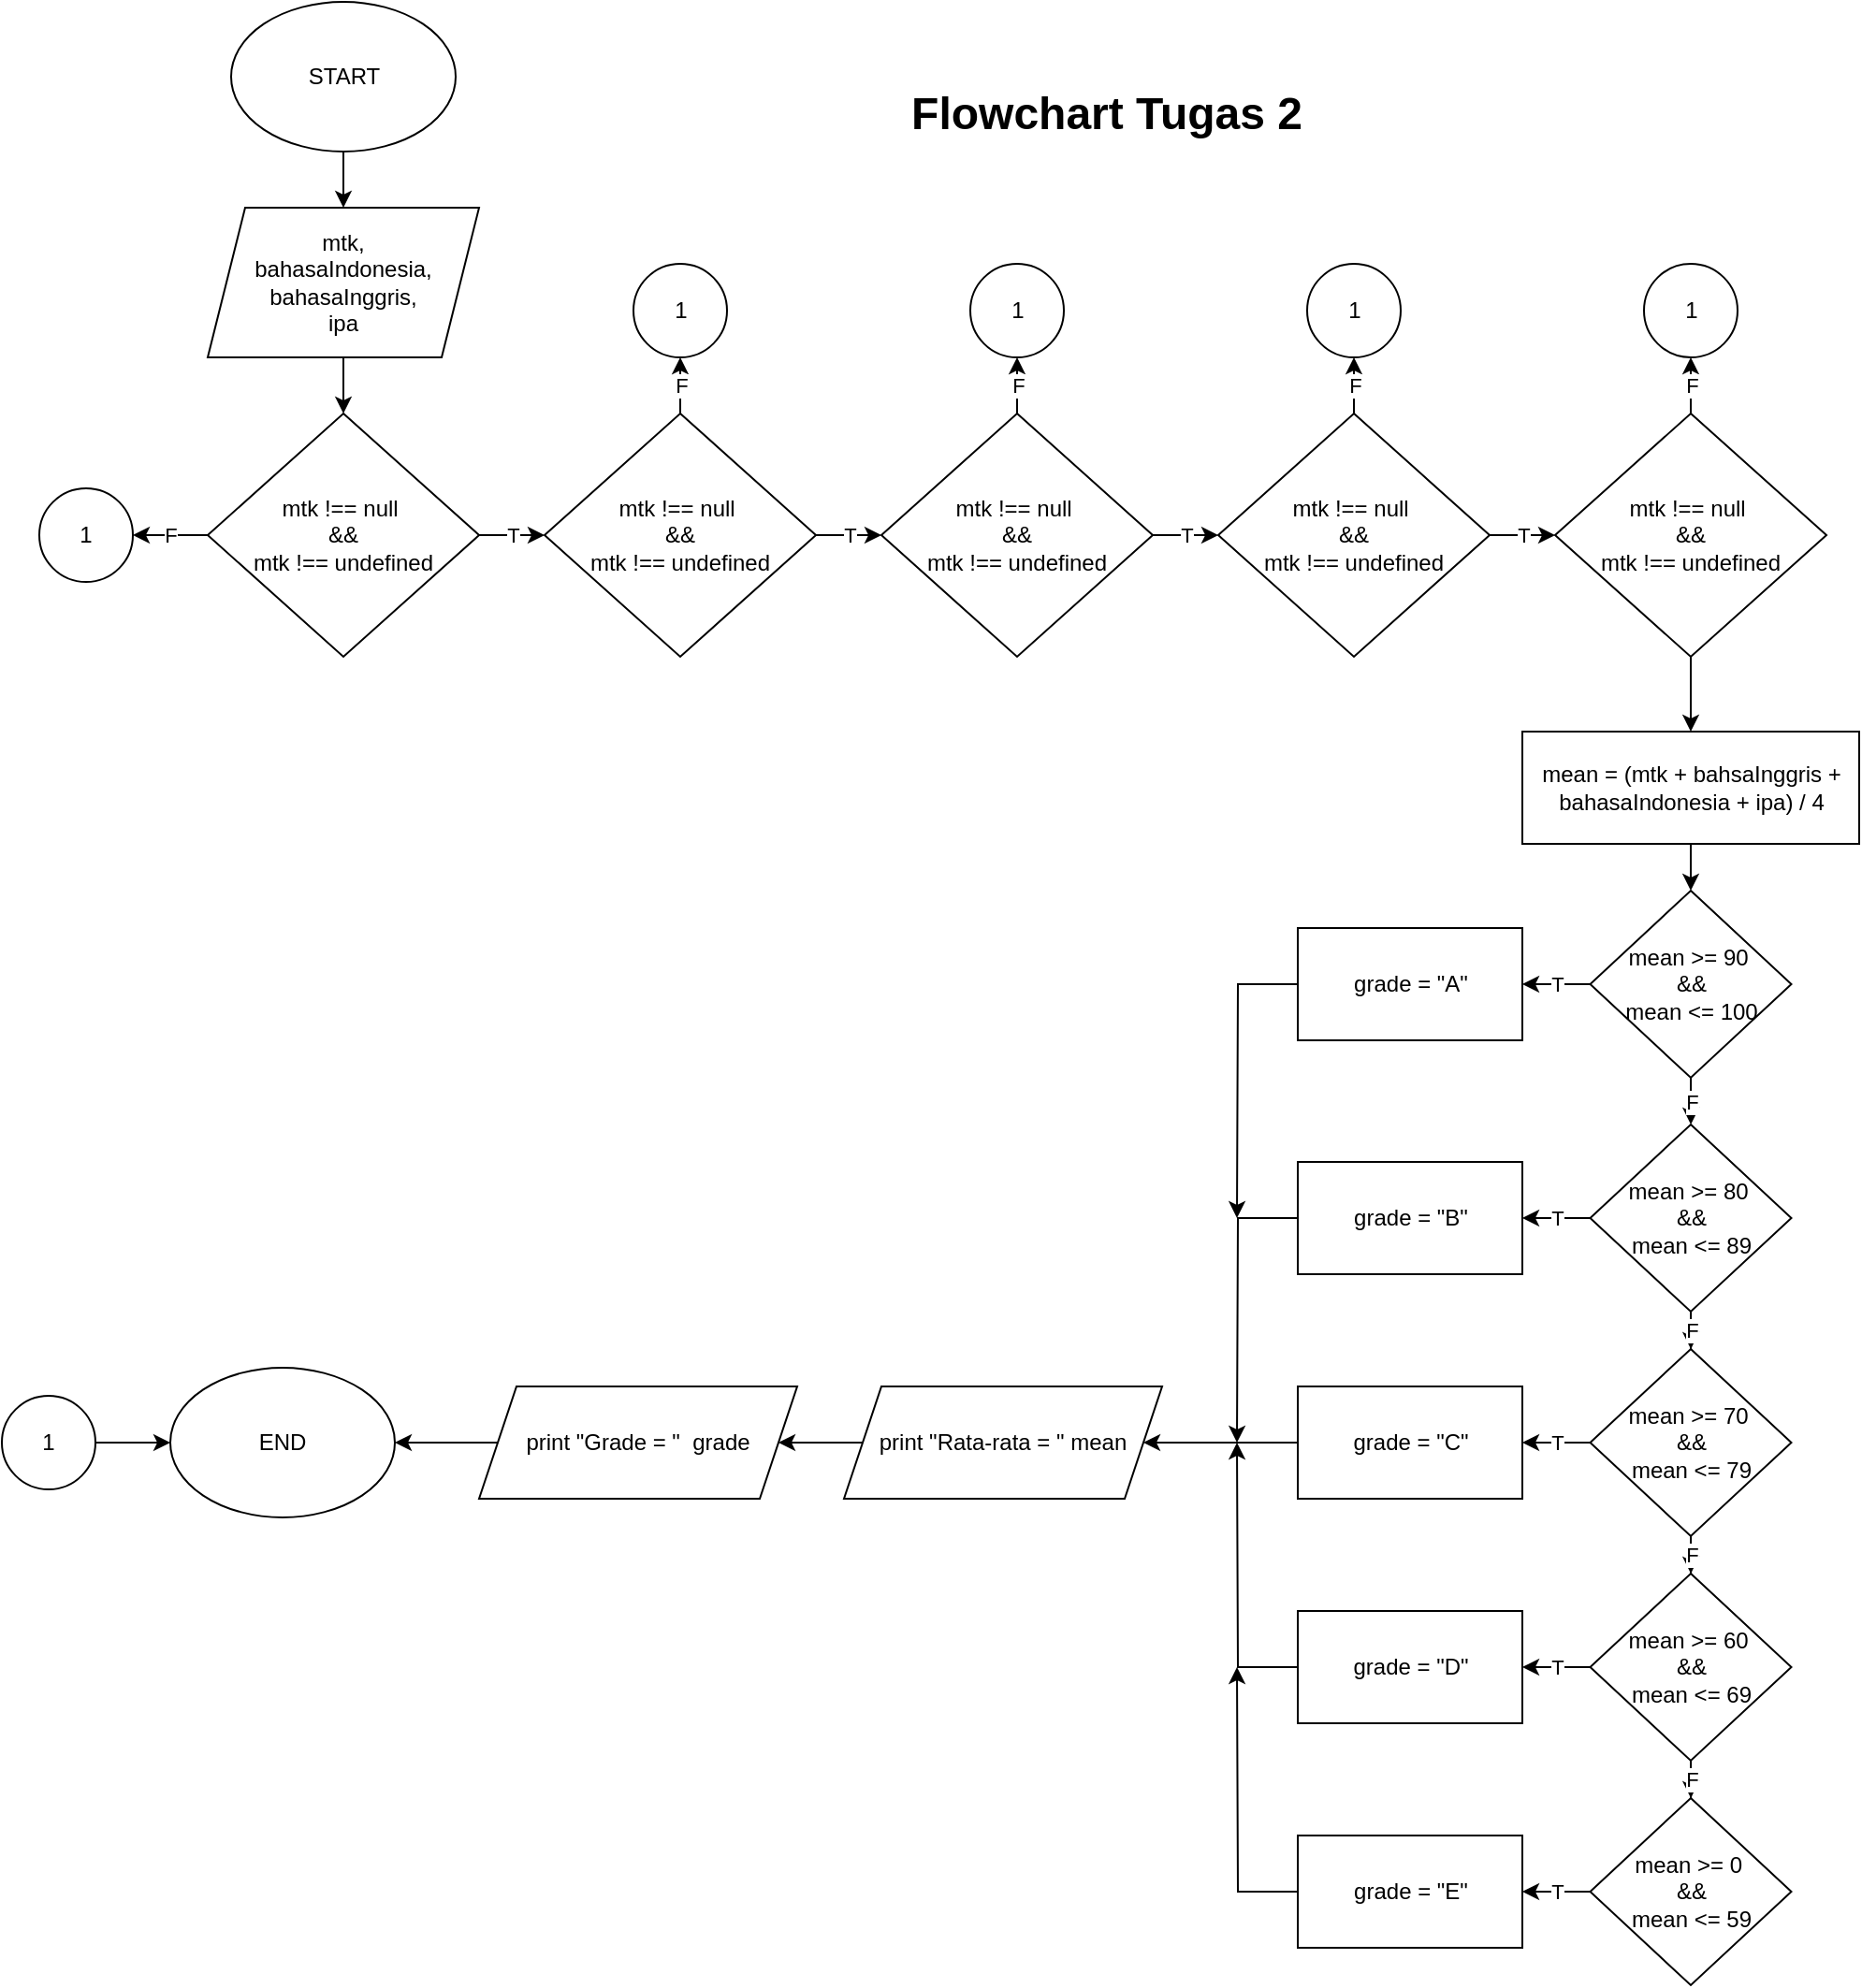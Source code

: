 <mxfile version="16.2.4" type="device"><diagram id="A1iFGpuFqpl0zTa3w-4y" name="Page-1"><mxGraphModel dx="1085" dy="531" grid="1" gridSize="10" guides="1" tooltips="1" connect="1" arrows="1" fold="1" page="1" pageScale="1" pageWidth="850" pageHeight="1100" math="0" shadow="0"><root><mxCell id="0"/><mxCell id="1" parent="0"/><mxCell id="K51eM-qCeEw5JJuKxDyH-26" style="edgeStyle=orthogonalEdgeStyle;rounded=0;orthogonalLoop=1;jettySize=auto;html=1;" edge="1" parent="1" source="K51eM-qCeEw5JJuKxDyH-1" target="K51eM-qCeEw5JJuKxDyH-2"><mxGeometry relative="1" as="geometry"/></mxCell><mxCell id="K51eM-qCeEw5JJuKxDyH-1" value="START" style="ellipse;whiteSpace=wrap;html=1;" vertex="1" parent="1"><mxGeometry x="142.5" y="30" width="120" height="80" as="geometry"/></mxCell><mxCell id="K51eM-qCeEw5JJuKxDyH-25" style="edgeStyle=orthogonalEdgeStyle;rounded=0;orthogonalLoop=1;jettySize=auto;html=1;entryX=0.5;entryY=0;entryDx=0;entryDy=0;" edge="1" parent="1" source="K51eM-qCeEw5JJuKxDyH-2" target="K51eM-qCeEw5JJuKxDyH-3"><mxGeometry relative="1" as="geometry"/></mxCell><mxCell id="K51eM-qCeEw5JJuKxDyH-2" value="mtk,&lt;br&gt;bahasaIndonesia,&lt;br&gt;bahasaInggris,&lt;br&gt;ipa" style="shape=parallelogram;perimeter=parallelogramPerimeter;whiteSpace=wrap;html=1;fixedSize=1;" vertex="1" parent="1"><mxGeometry x="130" y="140" width="145" height="80" as="geometry"/></mxCell><mxCell id="K51eM-qCeEw5JJuKxDyH-14" value="T" style="edgeStyle=orthogonalEdgeStyle;rounded=0;orthogonalLoop=1;jettySize=auto;html=1;entryX=0;entryY=0.5;entryDx=0;entryDy=0;" edge="1" parent="1" source="K51eM-qCeEw5JJuKxDyH-3" target="K51eM-qCeEw5JJuKxDyH-4"><mxGeometry relative="1" as="geometry"/></mxCell><mxCell id="K51eM-qCeEw5JJuKxDyH-20" value="F" style="edgeStyle=orthogonalEdgeStyle;rounded=0;orthogonalLoop=1;jettySize=auto;html=1;entryX=1;entryY=0.5;entryDx=0;entryDy=0;" edge="1" parent="1" source="K51eM-qCeEw5JJuKxDyH-3" target="K51eM-qCeEw5JJuKxDyH-19"><mxGeometry relative="1" as="geometry"/></mxCell><mxCell id="K51eM-qCeEw5JJuKxDyH-3" value="mtk !== null&amp;nbsp;&lt;br&gt;&amp;amp;&amp;amp;&lt;br&gt;mtk !== undefined" style="rhombus;whiteSpace=wrap;html=1;" vertex="1" parent="1"><mxGeometry x="130" y="250" width="145" height="130" as="geometry"/></mxCell><mxCell id="K51eM-qCeEw5JJuKxDyH-13" value="T" style="edgeStyle=orthogonalEdgeStyle;rounded=0;orthogonalLoop=1;jettySize=auto;html=1;" edge="1" parent="1" source="K51eM-qCeEw5JJuKxDyH-4" target="K51eM-qCeEw5JJuKxDyH-5"><mxGeometry relative="1" as="geometry"/></mxCell><mxCell id="K51eM-qCeEw5JJuKxDyH-21" value="F" style="edgeStyle=orthogonalEdgeStyle;rounded=0;orthogonalLoop=1;jettySize=auto;html=1;" edge="1" parent="1" source="K51eM-qCeEw5JJuKxDyH-4" target="K51eM-qCeEw5JJuKxDyH-15"><mxGeometry relative="1" as="geometry"/></mxCell><mxCell id="K51eM-qCeEw5JJuKxDyH-4" value="mtk !== null&amp;nbsp;&lt;br&gt;&amp;amp;&amp;amp;&lt;br&gt;mtk !== undefined" style="rhombus;whiteSpace=wrap;html=1;" vertex="1" parent="1"><mxGeometry x="310" y="250" width="145" height="130" as="geometry"/></mxCell><mxCell id="K51eM-qCeEw5JJuKxDyH-12" value="T" style="edgeStyle=orthogonalEdgeStyle;rounded=0;orthogonalLoop=1;jettySize=auto;html=1;" edge="1" parent="1" source="K51eM-qCeEw5JJuKxDyH-5" target="K51eM-qCeEw5JJuKxDyH-6"><mxGeometry relative="1" as="geometry"/></mxCell><mxCell id="K51eM-qCeEw5JJuKxDyH-22" value="F" style="edgeStyle=orthogonalEdgeStyle;rounded=0;orthogonalLoop=1;jettySize=auto;html=1;entryX=0.5;entryY=1;entryDx=0;entryDy=0;" edge="1" parent="1" source="K51eM-qCeEw5JJuKxDyH-5" target="K51eM-qCeEw5JJuKxDyH-16"><mxGeometry relative="1" as="geometry"/></mxCell><mxCell id="K51eM-qCeEw5JJuKxDyH-5" value="mtk !== null&amp;nbsp;&lt;br&gt;&amp;amp;&amp;amp;&lt;br&gt;mtk !== undefined" style="rhombus;whiteSpace=wrap;html=1;" vertex="1" parent="1"><mxGeometry x="490" y="250" width="145" height="130" as="geometry"/></mxCell><mxCell id="K51eM-qCeEw5JJuKxDyH-11" value="T" style="edgeStyle=orthogonalEdgeStyle;rounded=0;orthogonalLoop=1;jettySize=auto;html=1;" edge="1" parent="1" source="K51eM-qCeEw5JJuKxDyH-6" target="K51eM-qCeEw5JJuKxDyH-7"><mxGeometry relative="1" as="geometry"/></mxCell><mxCell id="K51eM-qCeEw5JJuKxDyH-23" value="F" style="edgeStyle=orthogonalEdgeStyle;rounded=0;orthogonalLoop=1;jettySize=auto;html=1;" edge="1" parent="1" source="K51eM-qCeEw5JJuKxDyH-6" target="K51eM-qCeEw5JJuKxDyH-17"><mxGeometry relative="1" as="geometry"/></mxCell><mxCell id="K51eM-qCeEw5JJuKxDyH-6" value="mtk !== null&amp;nbsp;&lt;br&gt;&amp;amp;&amp;amp;&lt;br&gt;mtk !== undefined" style="rhombus;whiteSpace=wrap;html=1;" vertex="1" parent="1"><mxGeometry x="670" y="250" width="145" height="130" as="geometry"/></mxCell><mxCell id="K51eM-qCeEw5JJuKxDyH-24" value="F" style="edgeStyle=orthogonalEdgeStyle;rounded=0;orthogonalLoop=1;jettySize=auto;html=1;" edge="1" parent="1" source="K51eM-qCeEw5JJuKxDyH-7" target="K51eM-qCeEw5JJuKxDyH-18"><mxGeometry relative="1" as="geometry"/></mxCell><mxCell id="K51eM-qCeEw5JJuKxDyH-31" style="edgeStyle=orthogonalEdgeStyle;rounded=0;orthogonalLoop=1;jettySize=auto;html=1;entryX=0.5;entryY=0;entryDx=0;entryDy=0;" edge="1" parent="1" source="K51eM-qCeEw5JJuKxDyH-7" target="K51eM-qCeEw5JJuKxDyH-30"><mxGeometry relative="1" as="geometry"/></mxCell><mxCell id="K51eM-qCeEw5JJuKxDyH-7" value="mtk !== null&amp;nbsp;&lt;br&gt;&amp;amp;&amp;amp;&lt;br&gt;mtk !== undefined" style="rhombus;whiteSpace=wrap;html=1;" vertex="1" parent="1"><mxGeometry x="850" y="250" width="145" height="130" as="geometry"/></mxCell><mxCell id="K51eM-qCeEw5JJuKxDyH-15" value="1" style="ellipse;whiteSpace=wrap;html=1;aspect=fixed;" vertex="1" parent="1"><mxGeometry x="357.5" y="170" width="50" height="50" as="geometry"/></mxCell><mxCell id="K51eM-qCeEw5JJuKxDyH-16" value="1" style="ellipse;whiteSpace=wrap;html=1;aspect=fixed;" vertex="1" parent="1"><mxGeometry x="537.5" y="170" width="50" height="50" as="geometry"/></mxCell><mxCell id="K51eM-qCeEw5JJuKxDyH-17" value="1" style="ellipse;whiteSpace=wrap;html=1;aspect=fixed;" vertex="1" parent="1"><mxGeometry x="717.5" y="170" width="50" height="50" as="geometry"/></mxCell><mxCell id="K51eM-qCeEw5JJuKxDyH-18" value="1" style="ellipse;whiteSpace=wrap;html=1;aspect=fixed;" vertex="1" parent="1"><mxGeometry x="897.5" y="170" width="50" height="50" as="geometry"/></mxCell><mxCell id="K51eM-qCeEw5JJuKxDyH-19" value="1" style="ellipse;whiteSpace=wrap;html=1;aspect=fixed;" vertex="1" parent="1"><mxGeometry x="40" y="290" width="50" height="50" as="geometry"/></mxCell><mxCell id="K51eM-qCeEw5JJuKxDyH-27" value="END" style="ellipse;whiteSpace=wrap;html=1;" vertex="1" parent="1"><mxGeometry x="110" y="760" width="120" height="80" as="geometry"/></mxCell><mxCell id="K51eM-qCeEw5JJuKxDyH-29" style="edgeStyle=orthogonalEdgeStyle;rounded=0;orthogonalLoop=1;jettySize=auto;html=1;entryX=0;entryY=0.5;entryDx=0;entryDy=0;" edge="1" parent="1" source="K51eM-qCeEw5JJuKxDyH-28" target="K51eM-qCeEw5JJuKxDyH-27"><mxGeometry relative="1" as="geometry"/></mxCell><mxCell id="K51eM-qCeEw5JJuKxDyH-28" value="1" style="ellipse;whiteSpace=wrap;html=1;aspect=fixed;" vertex="1" parent="1"><mxGeometry x="20" y="775" width="50" height="50" as="geometry"/></mxCell><mxCell id="K51eM-qCeEw5JJuKxDyH-42" style="edgeStyle=orthogonalEdgeStyle;rounded=0;orthogonalLoop=1;jettySize=auto;html=1;entryX=0.5;entryY=0;entryDx=0;entryDy=0;" edge="1" parent="1" source="K51eM-qCeEw5JJuKxDyH-30" target="K51eM-qCeEw5JJuKxDyH-32"><mxGeometry relative="1" as="geometry"/></mxCell><mxCell id="K51eM-qCeEw5JJuKxDyH-30" value="mean = (mtk + bahsaInggris + bahasaIndonesia + ipa) / 4" style="rounded=0;whiteSpace=wrap;html=1;" vertex="1" parent="1"><mxGeometry x="832.5" y="420" width="180" height="60" as="geometry"/></mxCell><mxCell id="K51eM-qCeEw5JJuKxDyH-43" value="T" style="edgeStyle=orthogonalEdgeStyle;rounded=0;orthogonalLoop=1;jettySize=auto;html=1;entryX=1;entryY=0.5;entryDx=0;entryDy=0;" edge="1" parent="1" source="K51eM-qCeEw5JJuKxDyH-32" target="K51eM-qCeEw5JJuKxDyH-33"><mxGeometry relative="1" as="geometry"/></mxCell><mxCell id="K51eM-qCeEw5JJuKxDyH-44" value="F" style="edgeStyle=orthogonalEdgeStyle;rounded=0;orthogonalLoop=1;jettySize=auto;html=1;" edge="1" parent="1" source="K51eM-qCeEw5JJuKxDyH-32" target="K51eM-qCeEw5JJuKxDyH-34"><mxGeometry relative="1" as="geometry"/></mxCell><mxCell id="K51eM-qCeEw5JJuKxDyH-32" value="mean &amp;gt;= 90&amp;nbsp;&lt;br&gt;&amp;amp;&amp;amp;&lt;br&gt;mean &amp;lt;= 100" style="rhombus;whiteSpace=wrap;html=1;" vertex="1" parent="1"><mxGeometry x="868.75" y="505" width="107.5" height="100" as="geometry"/></mxCell><mxCell id="K51eM-qCeEw5JJuKxDyH-59" style="edgeStyle=orthogonalEdgeStyle;rounded=0;orthogonalLoop=1;jettySize=auto;html=1;" edge="1" parent="1" source="K51eM-qCeEw5JJuKxDyH-33"><mxGeometry relative="1" as="geometry"><mxPoint x="680" y="680" as="targetPoint"/></mxGeometry></mxCell><mxCell id="K51eM-qCeEw5JJuKxDyH-33" value="grade = &quot;A&quot;" style="rounded=0;whiteSpace=wrap;html=1;" vertex="1" parent="1"><mxGeometry x="712.5" y="525" width="120" height="60" as="geometry"/></mxCell><mxCell id="K51eM-qCeEw5JJuKxDyH-45" value="F" style="edgeStyle=orthogonalEdgeStyle;rounded=0;orthogonalLoop=1;jettySize=auto;html=1;" edge="1" parent="1" source="K51eM-qCeEw5JJuKxDyH-34" target="K51eM-qCeEw5JJuKxDyH-36"><mxGeometry relative="1" as="geometry"/></mxCell><mxCell id="K51eM-qCeEw5JJuKxDyH-48" value="T" style="edgeStyle=orthogonalEdgeStyle;rounded=0;orthogonalLoop=1;jettySize=auto;html=1;entryX=1;entryY=0.5;entryDx=0;entryDy=0;" edge="1" parent="1" source="K51eM-qCeEw5JJuKxDyH-34" target="K51eM-qCeEw5JJuKxDyH-35"><mxGeometry relative="1" as="geometry"/></mxCell><mxCell id="K51eM-qCeEw5JJuKxDyH-34" value="mean &amp;gt;= 80&amp;nbsp;&lt;br&gt;&amp;amp;&amp;amp;&lt;br&gt;mean &amp;lt;= 89" style="rhombus;whiteSpace=wrap;html=1;" vertex="1" parent="1"><mxGeometry x="868.75" y="630" width="107.5" height="100" as="geometry"/></mxCell><mxCell id="K51eM-qCeEw5JJuKxDyH-58" style="edgeStyle=orthogonalEdgeStyle;rounded=0;orthogonalLoop=1;jettySize=auto;html=1;" edge="1" parent="1" source="K51eM-qCeEw5JJuKxDyH-35"><mxGeometry relative="1" as="geometry"><mxPoint x="680" y="800" as="targetPoint"/></mxGeometry></mxCell><mxCell id="K51eM-qCeEw5JJuKxDyH-35" value="grade = &quot;B&quot;" style="rounded=0;whiteSpace=wrap;html=1;" vertex="1" parent="1"><mxGeometry x="712.5" y="650" width="120" height="60" as="geometry"/></mxCell><mxCell id="K51eM-qCeEw5JJuKxDyH-46" value="F" style="edgeStyle=orthogonalEdgeStyle;rounded=0;orthogonalLoop=1;jettySize=auto;html=1;" edge="1" parent="1" source="K51eM-qCeEw5JJuKxDyH-36" target="K51eM-qCeEw5JJuKxDyH-38"><mxGeometry relative="1" as="geometry"/></mxCell><mxCell id="K51eM-qCeEw5JJuKxDyH-49" value="T" style="edgeStyle=orthogonalEdgeStyle;rounded=0;orthogonalLoop=1;jettySize=auto;html=1;" edge="1" parent="1" source="K51eM-qCeEw5JJuKxDyH-36" target="K51eM-qCeEw5JJuKxDyH-37"><mxGeometry relative="1" as="geometry"/></mxCell><mxCell id="K51eM-qCeEw5JJuKxDyH-36" value="mean &amp;gt;= 70&amp;nbsp;&lt;br&gt;&amp;amp;&amp;amp;&lt;br&gt;mean &amp;lt;= 79" style="rhombus;whiteSpace=wrap;html=1;" vertex="1" parent="1"><mxGeometry x="868.75" y="750" width="107.5" height="100" as="geometry"/></mxCell><mxCell id="K51eM-qCeEw5JJuKxDyH-57" style="edgeStyle=orthogonalEdgeStyle;rounded=0;orthogonalLoop=1;jettySize=auto;html=1;entryX=1;entryY=0.5;entryDx=0;entryDy=0;" edge="1" parent="1" source="K51eM-qCeEw5JJuKxDyH-37" target="K51eM-qCeEw5JJuKxDyH-52"><mxGeometry relative="1" as="geometry"/></mxCell><mxCell id="K51eM-qCeEw5JJuKxDyH-37" value="grade = &quot;C&quot;" style="rounded=0;whiteSpace=wrap;html=1;" vertex="1" parent="1"><mxGeometry x="712.5" y="770" width="120" height="60" as="geometry"/></mxCell><mxCell id="K51eM-qCeEw5JJuKxDyH-47" value="F" style="edgeStyle=orthogonalEdgeStyle;rounded=0;orthogonalLoop=1;jettySize=auto;html=1;" edge="1" parent="1" source="K51eM-qCeEw5JJuKxDyH-38" target="K51eM-qCeEw5JJuKxDyH-40"><mxGeometry relative="1" as="geometry"/></mxCell><mxCell id="K51eM-qCeEw5JJuKxDyH-50" value="T" style="edgeStyle=orthogonalEdgeStyle;rounded=0;orthogonalLoop=1;jettySize=auto;html=1;entryX=1;entryY=0.5;entryDx=0;entryDy=0;" edge="1" parent="1" source="K51eM-qCeEw5JJuKxDyH-38" target="K51eM-qCeEw5JJuKxDyH-39"><mxGeometry relative="1" as="geometry"/></mxCell><mxCell id="K51eM-qCeEw5JJuKxDyH-38" value="mean &amp;gt;= 60&amp;nbsp;&lt;br&gt;&amp;amp;&amp;amp;&lt;br&gt;mean &amp;lt;= 69" style="rhombus;whiteSpace=wrap;html=1;" vertex="1" parent="1"><mxGeometry x="868.75" y="870" width="107.5" height="100" as="geometry"/></mxCell><mxCell id="K51eM-qCeEw5JJuKxDyH-60" style="edgeStyle=orthogonalEdgeStyle;rounded=0;orthogonalLoop=1;jettySize=auto;html=1;" edge="1" parent="1" source="K51eM-qCeEw5JJuKxDyH-39"><mxGeometry relative="1" as="geometry"><mxPoint x="680" y="800" as="targetPoint"/></mxGeometry></mxCell><mxCell id="K51eM-qCeEw5JJuKxDyH-39" value="grade = &quot;D&quot;" style="rounded=0;whiteSpace=wrap;html=1;" vertex="1" parent="1"><mxGeometry x="712.5" y="890" width="120" height="60" as="geometry"/></mxCell><mxCell id="K51eM-qCeEw5JJuKxDyH-51" value="T" style="edgeStyle=orthogonalEdgeStyle;rounded=0;orthogonalLoop=1;jettySize=auto;html=1;entryX=1;entryY=0.5;entryDx=0;entryDy=0;" edge="1" parent="1" source="K51eM-qCeEw5JJuKxDyH-40" target="K51eM-qCeEw5JJuKxDyH-41"><mxGeometry relative="1" as="geometry"/></mxCell><mxCell id="K51eM-qCeEw5JJuKxDyH-40" value="mean &amp;gt;= 0&amp;nbsp;&lt;br&gt;&amp;amp;&amp;amp;&lt;br&gt;mean &amp;lt;= 59" style="rhombus;whiteSpace=wrap;html=1;" vertex="1" parent="1"><mxGeometry x="868.75" y="990" width="107.5" height="100" as="geometry"/></mxCell><mxCell id="K51eM-qCeEw5JJuKxDyH-61" style="edgeStyle=orthogonalEdgeStyle;rounded=0;orthogonalLoop=1;jettySize=auto;html=1;" edge="1" parent="1" source="K51eM-qCeEw5JJuKxDyH-41"><mxGeometry relative="1" as="geometry"><mxPoint x="680" y="920" as="targetPoint"/></mxGeometry></mxCell><mxCell id="K51eM-qCeEw5JJuKxDyH-41" value="grade = &quot;E&quot;" style="rounded=0;whiteSpace=wrap;html=1;" vertex="1" parent="1"><mxGeometry x="712.5" y="1010" width="120" height="60" as="geometry"/></mxCell><mxCell id="K51eM-qCeEw5JJuKxDyH-56" style="edgeStyle=orthogonalEdgeStyle;rounded=0;orthogonalLoop=1;jettySize=auto;html=1;entryX=1;entryY=0.5;entryDx=0;entryDy=0;" edge="1" parent="1" source="K51eM-qCeEw5JJuKxDyH-52" target="K51eM-qCeEw5JJuKxDyH-54"><mxGeometry relative="1" as="geometry"/></mxCell><mxCell id="K51eM-qCeEw5JJuKxDyH-52" value="print &quot;Rata-rata = &quot; mean" style="shape=parallelogram;perimeter=parallelogramPerimeter;whiteSpace=wrap;html=1;fixedSize=1;" vertex="1" parent="1"><mxGeometry x="470" y="770" width="170" height="60" as="geometry"/></mxCell><mxCell id="K51eM-qCeEw5JJuKxDyH-55" style="edgeStyle=orthogonalEdgeStyle;rounded=0;orthogonalLoop=1;jettySize=auto;html=1;entryX=1;entryY=0.5;entryDx=0;entryDy=0;" edge="1" parent="1" source="K51eM-qCeEw5JJuKxDyH-54" target="K51eM-qCeEw5JJuKxDyH-27"><mxGeometry relative="1" as="geometry"/></mxCell><mxCell id="K51eM-qCeEw5JJuKxDyH-54" value="print &quot;Grade = &quot;&amp;nbsp; grade" style="shape=parallelogram;perimeter=parallelogramPerimeter;whiteSpace=wrap;html=1;fixedSize=1;" vertex="1" parent="1"><mxGeometry x="275" y="770" width="170" height="60" as="geometry"/></mxCell><mxCell id="K51eM-qCeEw5JJuKxDyH-62" value="&lt;h1&gt;Flowchart Tugas 2&lt;/h1&gt;" style="text;html=1;align=center;verticalAlign=middle;resizable=0;points=[];autosize=1;strokeColor=none;fillColor=none;" vertex="1" parent="1"><mxGeometry x="500" y="65" width="220" height="50" as="geometry"/></mxCell></root></mxGraphModel></diagram></mxfile>